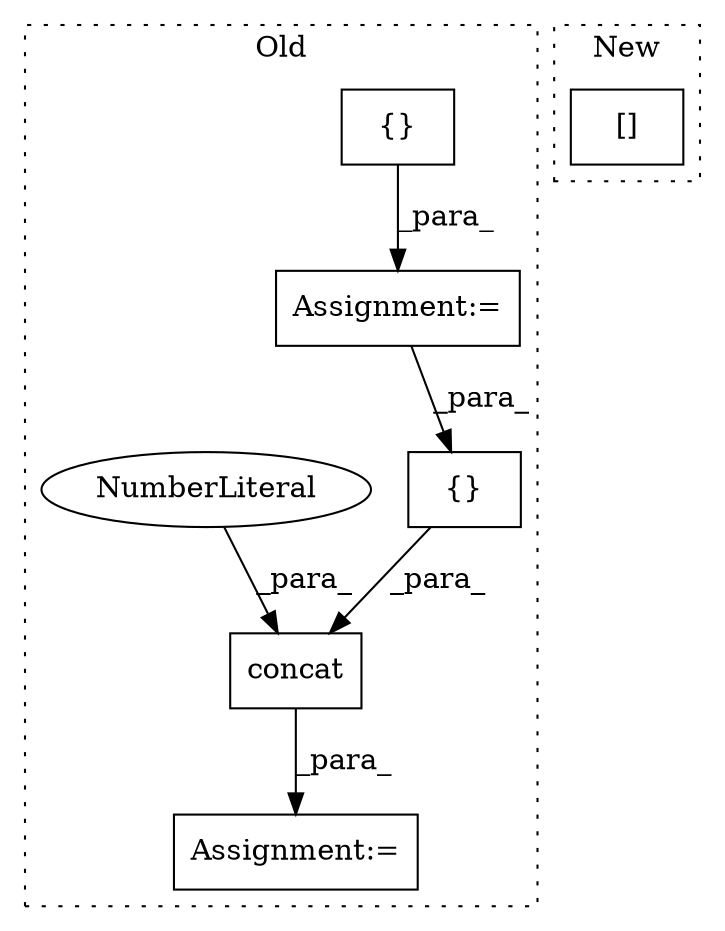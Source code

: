 digraph G {
subgraph cluster0 {
1 [label="concat" a="32" s="3101,3141" l="7,1" shape="box"];
3 [label="{}" a="4" s="3050,3058" l="1,1" shape="box"];
4 [label="Assignment:=" a="7" s="3089" l="1" shape="box"];
5 [label="NumberLiteral" a="34" s="3108" l="1" shape="ellipse"];
6 [label="Assignment:=" a="7" s="2971" l="1" shape="box"];
7 [label="{}" a="4" s="3119,3140" l="1,1" shape="box"];
label = "Old";
style="dotted";
}
subgraph cluster1 {
2 [label="[]" a="2" s="3694,3716" l="18,1" shape="box"];
label = "New";
style="dotted";
}
1 -> 4 [label="_para_"];
3 -> 6 [label="_para_"];
5 -> 1 [label="_para_"];
6 -> 7 [label="_para_"];
7 -> 1 [label="_para_"];
}